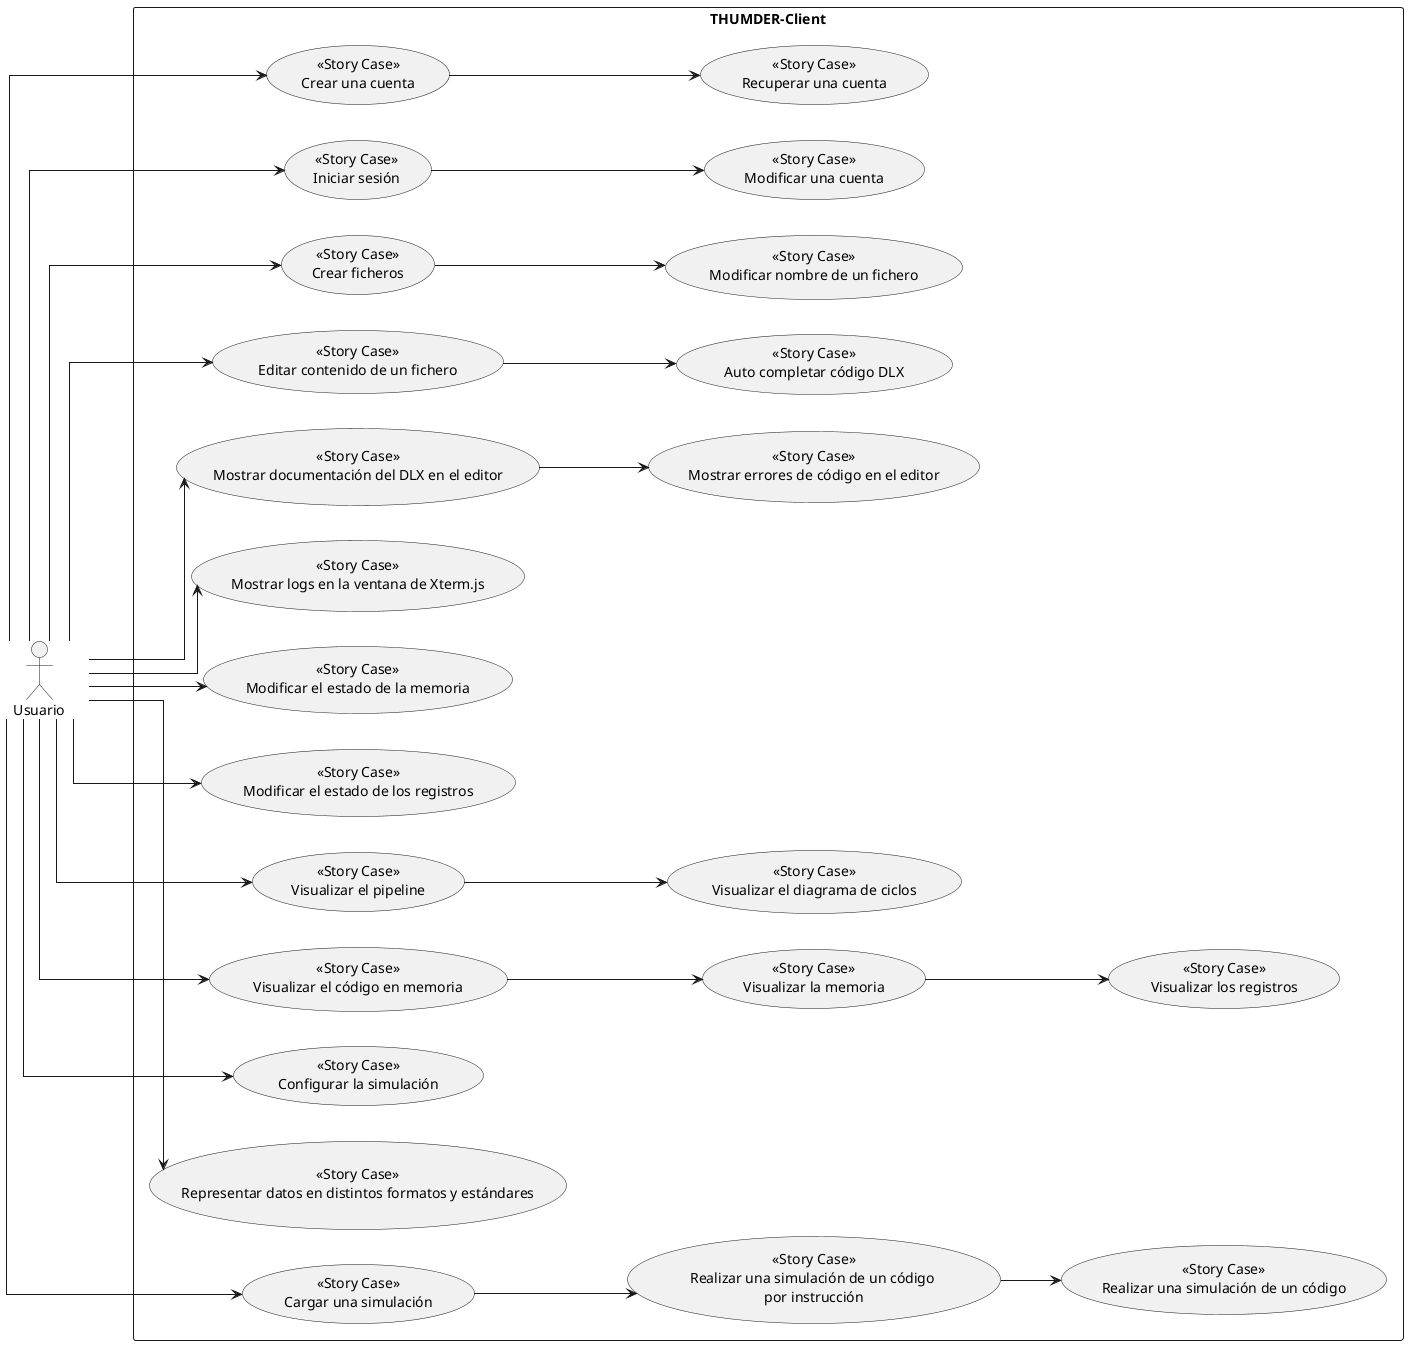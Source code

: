 @startuml
'https://plantuml.com/es/use-case-diagram
'!theme amiga from https://raw.githubusercontent.com/plantuml/plantuml/master/themes
skinparam defaultFontName consolas
skinparam minClassWidth 100
skinparam conditionStyle inside
skinparam defaultTextAlignment center
skinparam linetype polyline
skinparam linetype ortho

left to right direction
'https://www.freeprojectz.com/uml-diagram/chat-application-system-sequence-diagram
actor "Usuario" as user

rectangle THUMDER-Client {
  usecase "<<Story Case>>\nCrear una cuenta" as S_CU1
  usecase "<<Story Case>>\nIniciar sesión" as S_CU2
  usecase "<<Story Case>>\nRecuperar una cuenta" as S_CU3
  usecase "<<Story Case>>\nModificar una cuenta" as S_CU4
  ''usecase "<<Story Case>>\nCrear carpetas" as S_CU5
  usecase "<<Story Case>>\nCrear ficheros" as S_CU6
  ''usecase "<<Story Case>>\nModificar nombre de una carpeta" as S_CU7
  usecase "<<Story Case>>\nModificar nombre de un fichero" as S_CU8
  usecase "<<Story Case>>\nEditar contenido de un fichero" as S_CU9
  usecase "<<Story Case>>\nAuto completar código DLX" as S_CU10
  usecase "<<Story Case>>\nMostrar documentación del DLX en el editor" as S_CU11
  usecase "<<Story Case>>\nMostrar errores de código en el editor" as S_CU12
  usecase "<<Story Case>>\nMostrar logs en la ventana de Xterm.js" as S_CU13
  usecase "<<Story Case>>\nModificar el estado de la memoria" as S_CU14
  usecase "<<Story Case>>\nModificar el estado de los registros" as S_CU15
  usecase "<<Story Case>>\nVisualizar el pipeline" as S_CU16
  usecase "<<Story Case>>\nVisualizar el diagrama de ciclos" as S_CU17
  usecase "<<Story Case>>\nVisualizar el código en memoria" as S_CU18
  usecase "<<Story Case>>\nVisualizar la memoria" as S_CU19
  usecase "<<Story Case>>\nVisualizar los registros" as S_CU20
  usecase "<<Story Case>>\nConfigurar la simulación" as S_CU21
  usecase "<<Story Case>>\nRepresentar datos en distintos formatos y estándares" as S_CU22
  usecase "<<Story Case>>\nCargar una simulación" as S_CU23
  usecase "<<Story Case>>\nRealizar una simulación de un código \npor instrucción" as S_CU24
  usecase "<<Story Case>>\nRealizar una simulación de un código" as S_CU25
}
/'
{cu-01}{Crear una cuenta}}{}
{cu-02}{Iniciar una sesión}}{}
{cu-03}{Recuperar una cuenta}}{}
{cu-04}{Modificar una cuenta}}{}
{cu-05}{Crear carpetas}}{}
{cu-06}{Crear ficheros}}{}
{cu-07}{Modificar nombre de una carpeta}}{}
{cu-08}{Modificar nombre de una fichero}}{}
{cu-09}{Editar contenido de un fichero}}{}
{cu-10}{Auto completar código DLX}}{}
{cu-11}{Mostrar documentación del DLX en el editor}}{}
{cu-12}{Mostrar errores de código en el editor}}{}
{cu-13}{Mostrar logs en la ventana de Xterm.js}}{}
{cu-14}{Modificar el estado de la memoria}}{}
{cu-15}{Modificar el estado de los registros}}{}
{cu-16}{Visualizar el pipeline}}{}
{cu-17}{Visualizar el diagrama de ciclos}}{}
{cu-18}{Visualizar el código en memoria}}{}
{cu-19}{Visualizar la memoria}}{}
{cu-20}{Visualizar los registros}}{}
{cu-21}{Configurar la simulación}}{}
{cu-22}{Representar datos en distintos formatos y estándares}}{}
{cu-23}{Cargar una simulación}}{}
{cu-24}{Realizar una simulación de un código por instrucción}}{}
{cu-25}{Realizar una simulación de un código}}{}

rectangle THUMDER-Server {
  usecase "Recibir" as S_UC00
  usecase "Analizar" as S_UC01
  usecase "Simular" as S_UC02
  usecase "Responder" as S_UC03
}
'/

'admin --> UC01
'admin --> UC02
user --> S_CU1
user --> S_CU2
S_CU1 --> S_CU3
S_CU2 --> S_CU4
''user --> S_CU5
user --> S_CU6
''S_CU5 --> S_CU7
S_CU6 --> S_CU8
user --> S_CU9
S_CU9 --> S_CU10
user --> S_CU11
S_CU11 --> S_CU12
user --> S_CU13
user --> S_CU14
user --> S_CU15
user --> S_CU16
S_CU16 --> S_CU17
user --> S_CU18
S_CU18 --> S_CU19
S_CU19 --> S_CU20
user --> S_CU21
user --> S_CU22
user --> S_CU23
S_CU23 --> S_CU24
S_CU24 --> S_CU25

@enduml
